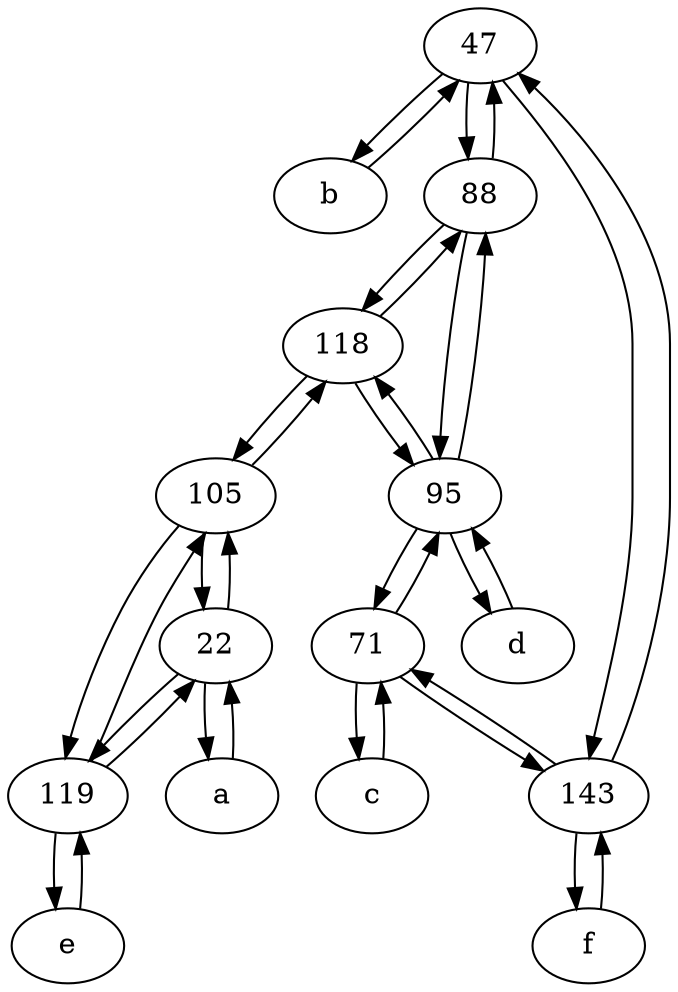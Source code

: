 digraph  {
	47;
	d [pos="20,30!"];
	22;
	105;
	119;
	b [pos="50,20!"];
	e [pos="30,50!"];
	a [pos="40,10!"];
	88;
	95;
	f [pos="15,45!"];
	71;
	118;
	c [pos="20,10!"];
	143;
	f -> 143;
	119 -> e;
	e -> 119;
	d -> 95;
	c -> 71;
	71 -> 143;
	a -> 22;
	71 -> c;
	47 -> b;
	118 -> 95;
	95 -> d;
	88 -> 118;
	119 -> 105;
	71 -> 95;
	119 -> 22;
	22 -> 119;
	b -> 47;
	95 -> 71;
	118 -> 105;
	118 -> 88;
	105 -> 119;
	105 -> 118;
	95 -> 118;
	143 -> 71;
	105 -> 22;
	22 -> 105;
	143 -> 47;
	22 -> a;
	88 -> 95;
	88 -> 47;
	95 -> 88;
	143 -> f;
	47 -> 88;
	47 -> 143;

	}